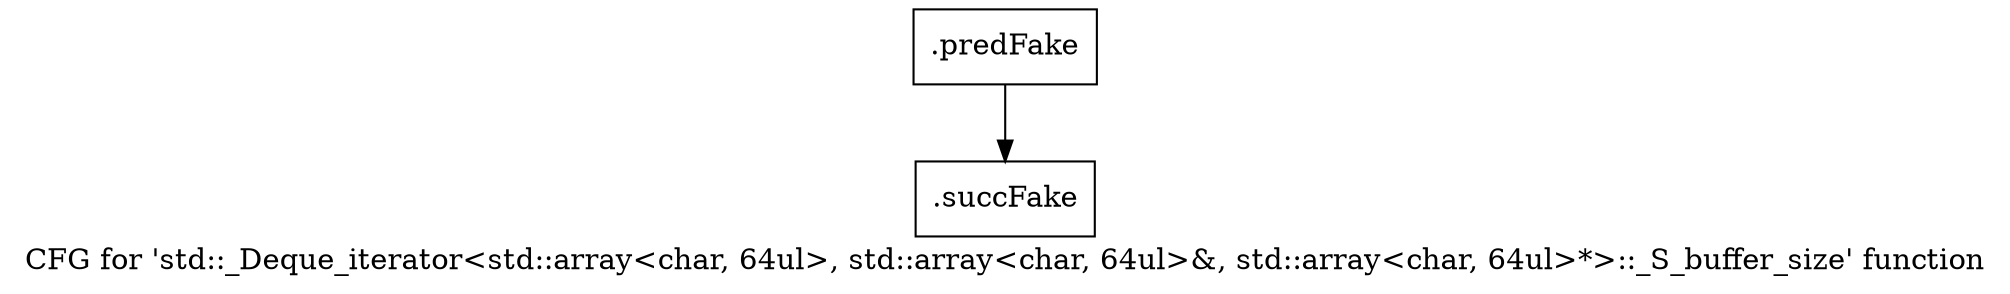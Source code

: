 digraph "CFG for 'std::_Deque_iterator\<std::array\<char, 64ul\>, std::array\<char, 64ul\>&, std::array\<char, 64ul\>*\>::_S_buffer_size' function" {
	label="CFG for 'std::_Deque_iterator\<std::array\<char, 64ul\>, std::array\<char, 64ul\>&, std::array\<char, 64ul\>*\>::_S_buffer_size' function";

	Node0x59d84a0 [shape=record,filename="/mnt/xilinx/Vitis_HLS/2021.2/tps/lnx64/gcc-6.2.0/lib/gcc/x86_64-pc-linux-gnu/6.2.0/../../../../include/c++/6.2.0/bits/stl_deque.h",linenumber="127",label="{.predFake}"];
	Node0x59d84a0 -> Node0x614c6c0[ callList="" memoryops="" filename="/mnt/xilinx/Vitis_HLS/2021.2/tps/lnx64/gcc-6.2.0/lib/gcc/x86_64-pc-linux-gnu/6.2.0/../../../../include/c++/6.2.0/bits/stl_deque.h" execusionnum="5"];
	Node0x614c6c0 [shape=record,filename="/mnt/xilinx/Vitis_HLS/2021.2/tps/lnx64/gcc-6.2.0/lib/gcc/x86_64-pc-linux-gnu/6.2.0/../../../../include/c++/6.2.0/bits/stl_deque.h",linenumber="127",label="{.succFake}"];
}
